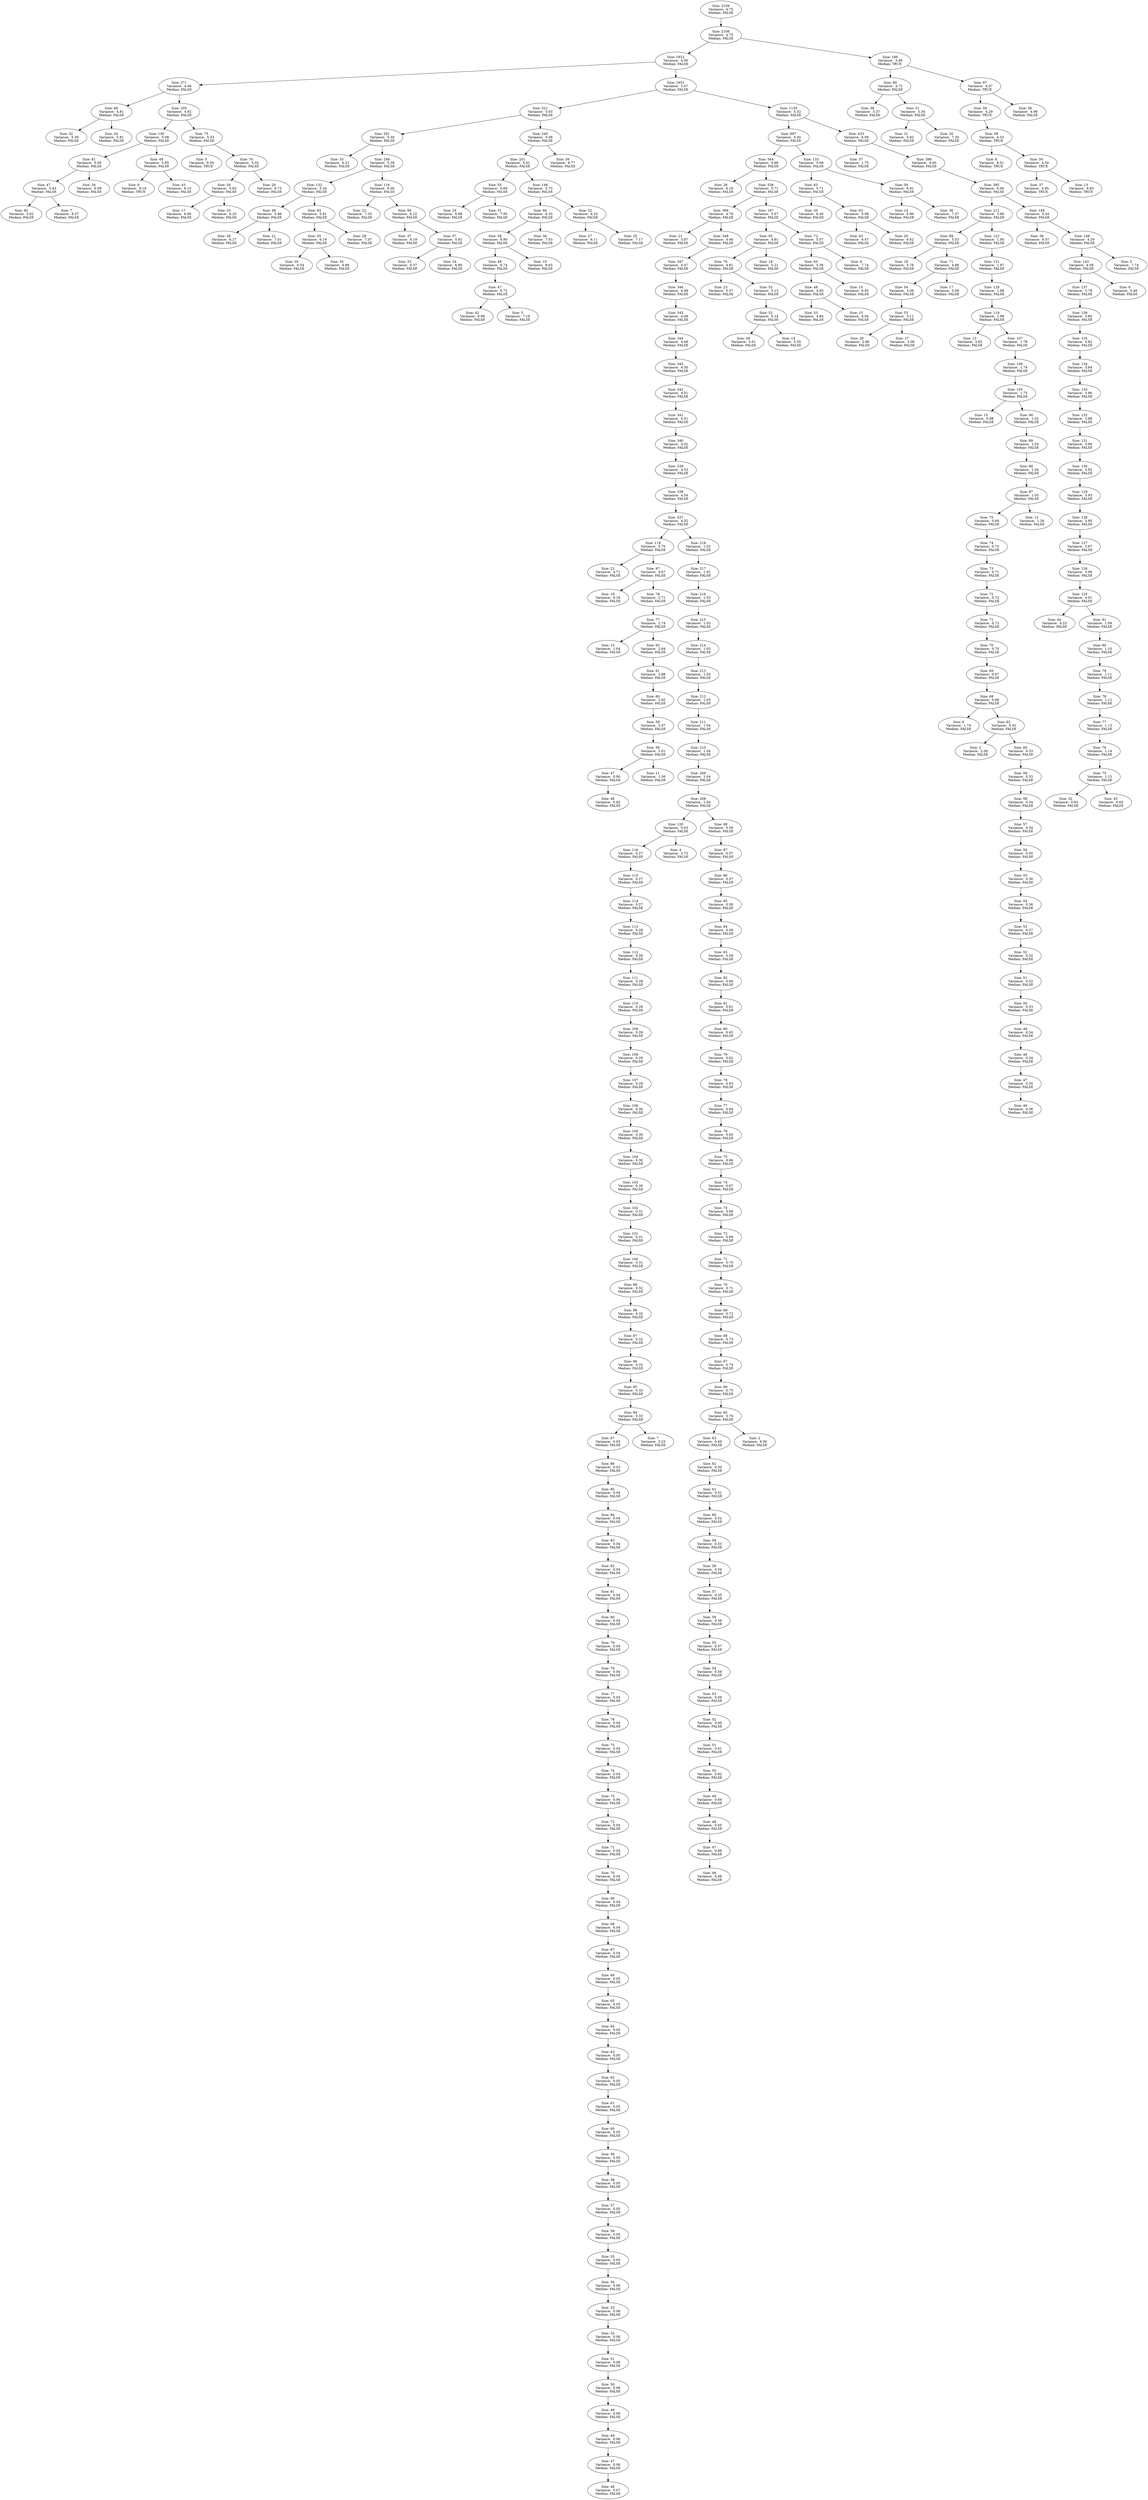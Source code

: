 DIGRAPH G {
"Size: 2109\nVariance:  4.75\nMedian: FALSE" -> "Size: 2108\nVariance:  4.75\nMedian: FALSE" L=0;
"Size: 2108\nVariance:  4.75\nMedian: FALSE" -> "Size: 1922\nVariance:  4.90\nMedian: FALSE" L=1;
"Size: 2108\nVariance:  4.75\nMedian: FALSE" -> "Size: 186\nVariance:  3.89\nMedian: TRUE " L=1;
"Size: 1922\nVariance:  4.90\nMedian: FALSE" -> "Size: 271\nVariance:  4.66\nMedian: FALSE" L=2;
"Size: 1922\nVariance:  4.90\nMedian: FALSE" -> "Size: 1651\nVariance:  5.07\nMedian: FALSE" L=2;
"Size: 271\nVariance:  4.66\nMedian: FALSE" -> "Size: 66\nVariance:  4.81\nMedian: FALSE" L=3;
"Size: 271\nVariance:  4.66\nMedian: FALSE" -> "Size: 205\nVariance:  4.92\nMedian: FALSE" L=3;
"Size: 66\nVariance:  4.81\nMedian: FALSE" -> "Size: 32\nVariance:  5.39\nMedian: FALSE" L=4;
"Size: 66\nVariance:  4.81\nMedian: FALSE" -> "Size: 34\nVariance:  5.81\nMedian: FALSE" L=4;
"Size: 205\nVariance:  4.92\nMedian: FALSE" -> "Size: 130\nVariance:  5.08\nMedian: FALSE" L=4;
"Size: 205\nVariance:  4.92\nMedian: FALSE" -> "Size: 75\nVariance:  5.33\nMedian: FALSE" L=4;
"Size: 130\nVariance:  5.08\nMedian: FALSE" -> "Size: 81\nVariance:  5.09\nMedian: FALSE" L=5;
"Size: 130\nVariance:  5.08\nMedian: FALSE" -> "Size: 49\nVariance:  5.85\nMedian: FALSE" L=5;
"Size: 81\nVariance:  5.09\nMedian: FALSE" -> "Size: 47\nVariance:  5.43\nMedian: FALSE" L=6;
"Size: 81\nVariance:  5.09\nMedian: FALSE" -> "Size: 34\nVariance:  6.09\nMedian: FALSE" L=6;
"Size: 47\nVariance:  5.43\nMedian: FALSE" -> "Size: 40\nVariance:  5.62\nMedian: FALSE" L=7;
"Size: 47\nVariance:  5.43\nMedian: FALSE" -> "Size: 7\nVariance:  8.57\nMedian: FALSE" L=7;
"Size: 49\nVariance:  5.85\nMedian: FALSE" -> "Size: 6\nVariance:  9.18\nMedian: TRUE " L=6;
"Size: 49\nVariance:  5.85\nMedian: FALSE" -> "Size: 43\nVariance:  6.10\nMedian: FALSE" L=6;
"Size: 75\nVariance:  5.33\nMedian: FALSE" -> "Size: 5\nVariance:  9.54\nMedian: TRUE " L=5;
"Size: 75\nVariance:  5.33\nMedian: FALSE" -> "Size: 70\nVariance:  5.32\nMedian: FALSE" L=5;
"Size: 70\nVariance:  5.32\nMedian: FALSE" -> "Size: 50\nVariance:  5.63\nMedian: FALSE" L=6;
"Size: 70\nVariance:  5.32\nMedian: FALSE" -> "Size: 20\nVariance:  6.73\nMedian: FALSE" L=6;
"Size: 50\nVariance:  5.63\nMedian: FALSE" -> "Size: 17\nVariance:  6.90\nMedian: FALSE" L=7;
"Size: 50\nVariance:  5.63\nMedian: FALSE" -> "Size: 33\nVariance:  6.20\nMedian: FALSE" L=7;
"Size: 1651\nVariance:  5.07\nMedian: FALSE" -> "Size: 521\nVariance:  5.03\nMedian: FALSE" L=3;
"Size: 1651\nVariance:  5.07\nMedian: FALSE" -> "Size: 1130\nVariance:  5.32\nMedian: FALSE" L=3;
"Size: 521\nVariance:  5.03\nMedian: FALSE" -> "Size: 281\nVariance:  5.30\nMedian: FALSE" L=4;
"Size: 521\nVariance:  5.03\nMedian: FALSE" -> "Size: 240\nVariance:  5.58\nMedian: FALSE" L=4;
"Size: 281\nVariance:  5.30\nMedian: FALSE" -> "Size: 33\nVariance:  6.21\nMedian: FALSE" L=5;
"Size: 281\nVariance:  5.30\nMedian: FALSE" -> "Size: 248\nVariance:  5.38\nMedian: FALSE" L=5;
"Size: 248\nVariance:  5.38\nMedian: FALSE" -> "Size: 132\nVariance:  5.34\nMedian: FALSE" L=6;
"Size: 248\nVariance:  5.38\nMedian: FALSE" -> "Size: 116\nVariance:  6.00\nMedian: FALSE" L=6;
"Size: 132\nVariance:  5.34\nMedian: FALSE" -> "Size: 49\nVariance:  5.88\nMedian: FALSE" L=7;
"Size: 132\nVariance:  5.34\nMedian: FALSE" -> "Size: 83\nVariance:  5.81\nMedian: FALSE" L=7;
"Size: 49\nVariance:  5.88\nMedian: FALSE" -> "Size: 28\nVariance:  6.27\nMedian: FALSE" L=8;
"Size: 49\nVariance:  5.88\nMedian: FALSE" -> "Size: 21\nVariance:  7.01\nMedian: FALSE" L=8;
"Size: 83\nVariance:  5.81\nMedian: FALSE" -> "Size: 55\nVariance:  6.19\nMedian: FALSE" L=8;
"Size: 83\nVariance:  5.81\nMedian: FALSE" -> "Size: 28\nVariance:  7.07\nMedian: FALSE" L=8;
"Size: 55\nVariance:  6.19\nMedian: FALSE" -> "Size: 20\nVariance:  6.54\nMedian: FALSE" L=9;
"Size: 55\nVariance:  6.19\nMedian: FALSE" -> "Size: 35\nVariance:  6.86\nMedian: FALSE" L=9;
"Size: 116\nVariance:  6.00\nMedian: FALSE" -> "Size: 22\nVariance:  7.33\nMedian: FALSE" L=7;
"Size: 116\nVariance:  6.00\nMedian: FALSE" -> "Size: 94\nVariance:  6.22\nMedian: FALSE" L=7;
"Size: 94\nVariance:  6.22\nMedian: FALSE" -> "Size: 37\nVariance:  8.19\nMedian: FALSE" L=8;
"Size: 94\nVariance:  6.22\nMedian: FALSE" -> "Size: 57\nVariance:  5.92\nMedian: FALSE" L=8;
"Size: 57\nVariance:  5.92\nMedian: FALSE" -> "Size: 33\nVariance:  6.37\nMedian: FALSE" L=9;
"Size: 57\nVariance:  5.92\nMedian: FALSE" -> "Size: 24\nVariance:  6.90\nMedian: FALSE" L=9;
"Size: 240\nVariance:  5.58\nMedian: FALSE" -> "Size: 201\nVariance:  5.41\nMedian: FALSE" L=5;
"Size: 240\nVariance:  5.58\nMedian: FALSE" -> "Size: 39\nVariance:  6.77\nMedian: FALSE" L=5;
"Size: 201\nVariance:  5.41\nMedian: FALSE" -> "Size: 55\nVariance:  6.69\nMedian: FALSE" L=6;
"Size: 201\nVariance:  5.41\nMedian: FALSE" -> "Size: 146\nVariance:  5.73\nMedian: FALSE" L=6;
"Size: 55\nVariance:  6.69\nMedian: FALSE" -> "Size: 24\nVariance:  6.88\nMedian: FALSE" L=7;
"Size: 55\nVariance:  6.69\nMedian: FALSE" -> "Size: 31\nVariance:  7.95\nMedian: FALSE" L=7;
"Size: 146\nVariance:  5.73\nMedian: FALSE" -> "Size: 94\nVariance:  6.33\nMedian: FALSE" L=7;
"Size: 146\nVariance:  5.73\nMedian: FALSE" -> "Size: 52\nVariance:  6.23\nMedian: FALSE" L=7;
"Size: 94\nVariance:  6.33\nMedian: FALSE" -> "Size: 58\nVariance:  6.80\nMedian: FALSE" L=8;
"Size: 94\nVariance:  6.33\nMedian: FALSE" -> "Size: 36\nVariance:  7.03\nMedian: FALSE" L=8;
"Size: 58\nVariance:  6.80\nMedian: FALSE" -> "Size: 48\nVariance:  6.74\nMedian: FALSE" L=9;
"Size: 58\nVariance:  6.80\nMedian: FALSE" -> "Size: 10\nVariance:  8.63\nMedian: FALSE" L=9;
"Size: 48\nVariance:  6.74\nMedian: FALSE" -> "Size: 47\nVariance:  6.72\nMedian: FALSE" L=10;
"Size: 47\nVariance:  6.72\nMedian: FALSE" -> "Size: 42\nVariance:  6.89\nMedian: FALSE" L=11;
"Size: 47\nVariance:  6.72\nMedian: FALSE" -> "Size: 5\nVariance:  7.19\nMedian: FALSE" L=11;
"Size: 52\nVariance:  6.23\nMedian: FALSE" -> "Size: 27\nVariance:  6.11\nMedian: FALSE" L=8;
"Size: 52\nVariance:  6.23\nMedian: FALSE" -> "Size: 25\nVariance:  7.17\nMedian: FALSE" L=8;
"Size: 1130\nVariance:  5.32\nMedian: FALSE" -> "Size: 697\nVariance:  5.45\nMedian: FALSE" L=4;
"Size: 1130\nVariance:  5.32\nMedian: FALSE" -> "Size: 433\nVariance:  6.09\nMedian: FALSE" L=4;
"Size: 697\nVariance:  5.45\nMedian: FALSE" -> "Size: 564\nVariance:  5.66\nMedian: FALSE" L=5;
"Size: 697\nVariance:  5.45\nMedian: FALSE" -> "Size: 133\nVariance:  5.66\nMedian: FALSE" L=5;
"Size: 564\nVariance:  5.66\nMedian: FALSE" -> "Size: 28\nVariance:  6.16\nMedian: FALSE" L=6;
"Size: 564\nVariance:  5.66\nMedian: FALSE" -> "Size: 536\nVariance:  5.71\nMedian: FALSE" L=6;
"Size: 536\nVariance:  5.71\nMedian: FALSE" -> "Size: 369\nVariance:  4.79\nMedian: FALSE" L=7;
"Size: 536\nVariance:  5.71\nMedian: FALSE" -> "Size: 167\nVariance:  5.57\nMedian: FALSE" L=7;
"Size: 369\nVariance:  4.79\nMedian: FALSE" -> "Size: 21\nVariance:  5.87\nMedian: FALSE" L=8;
"Size: 369\nVariance:  4.79\nMedian: FALSE" -> "Size: 348\nVariance:  4.46\nMedian: FALSE" L=8;
"Size: 348\nVariance:  4.46\nMedian: FALSE" -> "Size: 347\nVariance:  4.47\nMedian: FALSE" L=9;
"Size: 347\nVariance:  4.47\nMedian: FALSE" -> "Size: 346\nVariance:  4.48\nMedian: FALSE" L=10;
"Size: 346\nVariance:  4.48\nMedian: FALSE" -> "Size: 345\nVariance:  4.48\nMedian: FALSE" L=11;
"Size: 345\nVariance:  4.48\nMedian: FALSE" -> "Size: 344\nVariance:  4.49\nMedian: FALSE" L=12;
"Size: 344\nVariance:  4.49\nMedian: FALSE" -> "Size: 343\nVariance:  4.50\nMedian: FALSE" L=13;
"Size: 343\nVariance:  4.50\nMedian: FALSE" -> "Size: 342\nVariance:  4.51\nMedian: FALSE" L=14;
"Size: 342\nVariance:  4.51\nMedian: FALSE" -> "Size: 341\nVariance:  4.51\nMedian: FALSE" L=15;
"Size: 341\nVariance:  4.51\nMedian: FALSE" -> "Size: 340\nVariance:  4.52\nMedian: FALSE" L=16;
"Size: 340\nVariance:  4.52\nMedian: FALSE" -> "Size: 339\nVariance:  4.53\nMedian: FALSE" L=17;
"Size: 339\nVariance:  4.53\nMedian: FALSE" -> "Size: 338\nVariance:  4.54\nMedian: FALSE" L=18;
"Size: 338\nVariance:  4.54\nMedian: FALSE" -> "Size: 337\nVariance:  4.52\nMedian: FALSE" L=19;
"Size: 337\nVariance:  4.52\nMedian: FALSE" -> "Size: 119\nVariance:  5.70\nMedian: FALSE" L=20;
"Size: 337\nVariance:  4.52\nMedian: FALSE" -> "Size: 218\nVariance:  1.02\nMedian: FALSE" L=20;
"Size: 119\nVariance:  5.70\nMedian: FALSE" -> "Size: 22\nVariance:  4.71\nMedian: FALSE" L=21;
"Size: 119\nVariance:  5.70\nMedian: FALSE" -> "Size: 97\nVariance:  4.67\nMedian: FALSE" L=21;
"Size: 97\nVariance:  4.67\nMedian: FALSE" -> "Size: 19\nVariance:  0.16\nMedian: FALSE" L=22;
"Size: 97\nVariance:  4.67\nMedian: FALSE" -> "Size: 78\nVariance:  2.71\nMedian: FALSE" L=22;
"Size: 78\nVariance:  2.71\nMedian: FALSE" -> "Size: 77\nVariance:  2.74\nMedian: FALSE" L=23;
"Size: 77\nVariance:  2.74\nMedian: FALSE" -> "Size: 15\nVariance:  1.04\nMedian: FALSE" L=24;
"Size: 77\nVariance:  2.74\nMedian: FALSE" -> "Size: 62\nVariance:  2.84\nMedian: FALSE" L=24;
"Size: 62\nVariance:  2.84\nMedian: FALSE" -> "Size: 61\nVariance:  2.88\nMedian: FALSE" L=25;
"Size: 61\nVariance:  2.88\nMedian: FALSE" -> "Size: 60\nVariance:  2.92\nMedian: FALSE" L=26;
"Size: 60\nVariance:  2.92\nMedian: FALSE" -> "Size: 59\nVariance:  2.97\nMedian: FALSE" L=27;
"Size: 59\nVariance:  2.97\nMedian: FALSE" -> "Size: 58\nVariance:  3.01\nMedian: FALSE" L=28;
"Size: 58\nVariance:  3.01\nMedian: FALSE" -> "Size: 47\nVariance:  0.90\nMedian: FALSE" L=29;
"Size: 58\nVariance:  3.01\nMedian: FALSE" -> "Size: 11\nVariance:  1.56\nMedian: FALSE" L=29;
"Size: 47\nVariance:  0.90\nMedian: FALSE" -> "Size: 46\nVariance:  0.92\nMedian: FALSE" L=30;
"Size: 218\nVariance:  1.02\nMedian: FALSE" -> "Size: 217\nVariance:  1.02\nMedian: FALSE" L=21;
"Size: 217\nVariance:  1.02\nMedian: FALSE" -> "Size: 216\nVariance:  1.03\nMedian: FALSE" L=22;
"Size: 216\nVariance:  1.03\nMedian: FALSE" -> "Size: 215\nVariance:  1.03\nMedian: FALSE" L=23;
"Size: 215\nVariance:  1.03\nMedian: FALSE" -> "Size: 214\nVariance:  1.03\nMedian: FALSE" L=24;
"Size: 214\nVariance:  1.03\nMedian: FALSE" -> "Size: 213\nVariance:  1.03\nMedian: FALSE" L=25;
"Size: 213\nVariance:  1.03\nMedian: FALSE" -> "Size: 212\nVariance:  1.03\nMedian: FALSE" L=26;
"Size: 212\nVariance:  1.03\nMedian: FALSE" -> "Size: 211\nVariance:  1.04\nMedian: FALSE" L=27;
"Size: 211\nVariance:  1.04\nMedian: FALSE" -> "Size: 210\nVariance:  1.04\nMedian: FALSE" L=28;
"Size: 210\nVariance:  1.04\nMedian: FALSE" -> "Size: 209\nVariance:  1.04\nMedian: FALSE" L=29;
"Size: 209\nVariance:  1.04\nMedian: FALSE" -> "Size: 208\nVariance:  1.04\nMedian: FALSE" L=30;
"Size: 208\nVariance:  1.04\nMedian: FALSE" -> "Size: 120\nVariance:  0.63\nMedian: FALSE" L=31;
"Size: 208\nVariance:  1.04\nMedian: FALSE" -> "Size: 88\nVariance:  0.56\nMedian: FALSE" L=31;
"Size: 120\nVariance:  0.63\nMedian: FALSE" -> "Size: 116\nVariance:  0.27\nMedian: FALSE" L=32;
"Size: 120\nVariance:  0.63\nMedian: FALSE" -> "Size: 4\nVariance:  3.73\nMedian: FALSE" L=32;
"Size: 116\nVariance:  0.27\nMedian: FALSE" -> "Size: 115\nVariance:  0.27\nMedian: FALSE" L=33;
"Size: 115\nVariance:  0.27\nMedian: FALSE" -> "Size: 114\nVariance:  0.27\nMedian: FALSE" L=34;
"Size: 114\nVariance:  0.27\nMedian: FALSE" -> "Size: 113\nVariance:  0.28\nMedian: FALSE" L=35;
"Size: 113\nVariance:  0.28\nMedian: FALSE" -> "Size: 112\nVariance:  0.28\nMedian: FALSE" L=36;
"Size: 112\nVariance:  0.28\nMedian: FALSE" -> "Size: 111\nVariance:  0.28\nMedian: FALSE" L=37;
"Size: 111\nVariance:  0.28\nMedian: FALSE" -> "Size: 110\nVariance:  0.28\nMedian: FALSE" L=38;
"Size: 110\nVariance:  0.28\nMedian: FALSE" -> "Size: 109\nVariance:  0.29\nMedian: FALSE" L=39;
"Size: 109\nVariance:  0.29\nMedian: FALSE" -> "Size: 108\nVariance:  0.29\nMedian: FALSE" L=40;
"Size: 108\nVariance:  0.29\nMedian: FALSE" -> "Size: 107\nVariance:  0.29\nMedian: FALSE" L=41;
"Size: 107\nVariance:  0.29\nMedian: FALSE" -> "Size: 106\nVariance:  0.30\nMedian: FALSE" L=42;
"Size: 106\nVariance:  0.30\nMedian: FALSE" -> "Size: 105\nVariance:  0.30\nMedian: FALSE" L=43;
"Size: 105\nVariance:  0.30\nMedian: FALSE" -> "Size: 104\nVariance:  0.30\nMedian: FALSE" L=44;
"Size: 104\nVariance:  0.30\nMedian: FALSE" -> "Size: 103\nVariance:  0.30\nMedian: FALSE" L=45;
"Size: 103\nVariance:  0.30\nMedian: FALSE" -> "Size: 102\nVariance:  0.31\nMedian: FALSE" L=46;
"Size: 102\nVariance:  0.31\nMedian: FALSE" -> "Size: 101\nVariance:  0.31\nMedian: FALSE" L=47;
"Size: 101\nVariance:  0.31\nMedian: FALSE" -> "Size: 100\nVariance:  0.31\nMedian: FALSE" L=48;
"Size: 100\nVariance:  0.31\nMedian: FALSE" -> "Size: 99\nVariance:  0.32\nMedian: FALSE" L=49;
"Size: 99\nVariance:  0.32\nMedian: FALSE" -> "Size: 98\nVariance:  0.32\nMedian: FALSE" L=50;
"Size: 98\nVariance:  0.32\nMedian: FALSE" -> "Size: 97\nVariance:  0.32\nMedian: FALSE" L=51;
"Size: 97\nVariance:  0.32\nMedian: FALSE" -> "Size: 96\nVariance:  0.33\nMedian: FALSE" L=52;
"Size: 96\nVariance:  0.33\nMedian: FALSE" -> "Size: 95\nVariance:  0.33\nMedian: FALSE" L=53;
"Size: 95\nVariance:  0.33\nMedian: FALSE" -> "Size: 94\nVariance:  0.33\nMedian: FALSE" L=54;
"Size: 94\nVariance:  0.33\nMedian: FALSE" -> "Size: 87\nVariance:  0.03\nMedian: FALSE" L=55;
"Size: 94\nVariance:  0.33\nMedian: FALSE" -> "Size: 7\nVariance:  3.23\nMedian: FALSE" L=55;
"Size: 87\nVariance:  0.03\nMedian: FALSE" -> "Size: 86\nVariance:  0.03\nMedian: FALSE" L=56;
"Size: 86\nVariance:  0.03\nMedian: FALSE" -> "Size: 85\nVariance:  0.04\nMedian: FALSE" L=57;
"Size: 85\nVariance:  0.04\nMedian: FALSE" -> "Size: 84\nVariance:  0.04\nMedian: FALSE" L=58;
"Size: 84\nVariance:  0.04\nMedian: FALSE" -> "Size: 83\nVariance:  0.04\nMedian: FALSE" L=59;
"Size: 83\nVariance:  0.04\nMedian: FALSE" -> "Size: 82\nVariance:  0.04\nMedian: FALSE" L=60;
"Size: 82\nVariance:  0.04\nMedian: FALSE" -> "Size: 81\nVariance:  0.04\nMedian: FALSE" L=61;
"Size: 81\nVariance:  0.04\nMedian: FALSE" -> "Size: 80\nVariance:  0.04\nMedian: FALSE" L=62;
"Size: 80\nVariance:  0.04\nMedian: FALSE" -> "Size: 79\nVariance:  0.04\nMedian: FALSE" L=63;
"Size: 79\nVariance:  0.04\nMedian: FALSE" -> "Size: 78\nVariance:  0.04\nMedian: FALSE" L=64;
"Size: 78\nVariance:  0.04\nMedian: FALSE" -> "Size: 77\nVariance:  0.04\nMedian: FALSE" L=65;
"Size: 77\nVariance:  0.04\nMedian: FALSE" -> "Size: 76\nVariance:  0.04\nMedian: FALSE" L=66;
"Size: 76\nVariance:  0.04\nMedian: FALSE" -> "Size: 75\nVariance:  0.04\nMedian: FALSE" L=67;
"Size: 75\nVariance:  0.04\nMedian: FALSE" -> "Size: 74\nVariance:  0.04\nMedian: FALSE" L=68;
"Size: 74\nVariance:  0.04\nMedian: FALSE" -> "Size: 73\nVariance:  0.04\nMedian: FALSE" L=69;
"Size: 73\nVariance:  0.04\nMedian: FALSE" -> "Size: 72\nVariance:  0.04\nMedian: FALSE" L=70;
"Size: 72\nVariance:  0.04\nMedian: FALSE" -> "Size: 71\nVariance:  0.04\nMedian: FALSE" L=71;
"Size: 71\nVariance:  0.04\nMedian: FALSE" -> "Size: 70\nVariance:  0.04\nMedian: FALSE" L=72;
"Size: 70\nVariance:  0.04\nMedian: FALSE" -> "Size: 69\nVariance:  0.04\nMedian: FALSE" L=73;
"Size: 69\nVariance:  0.04\nMedian: FALSE" -> "Size: 68\nVariance:  0.04\nMedian: FALSE" L=74;
"Size: 68\nVariance:  0.04\nMedian: FALSE" -> "Size: 67\nVariance:  0.04\nMedian: FALSE" L=75;
"Size: 67\nVariance:  0.04\nMedian: FALSE" -> "Size: 66\nVariance:  0.05\nMedian: FALSE" L=76;
"Size: 66\nVariance:  0.05\nMedian: FALSE" -> "Size: 65\nVariance:  0.05\nMedian: FALSE" L=77;
"Size: 65\nVariance:  0.05\nMedian: FALSE" -> "Size: 64\nVariance:  0.05\nMedian: FALSE" L=78;
"Size: 64\nVariance:  0.05\nMedian: FALSE" -> "Size: 63\nVariance:  0.05\nMedian: FALSE" L=79;
"Size: 63\nVariance:  0.05\nMedian: FALSE" -> "Size: 62\nVariance:  0.05\nMedian: FALSE" L=80;
"Size: 62\nVariance:  0.05\nMedian: FALSE" -> "Size: 61\nVariance:  0.05\nMedian: FALSE" L=81;
"Size: 61\nVariance:  0.05\nMedian: FALSE" -> "Size: 60\nVariance:  0.05\nMedian: FALSE" L=82;
"Size: 60\nVariance:  0.05\nMedian: FALSE" -> "Size: 59\nVariance:  0.05\nMedian: FALSE" L=83;
"Size: 59\nVariance:  0.05\nMedian: FALSE" -> "Size: 58\nVariance:  0.05\nMedian: FALSE" L=84;
"Size: 58\nVariance:  0.05\nMedian: FALSE" -> "Size: 57\nVariance:  0.05\nMedian: FALSE" L=85;
"Size: 57\nVariance:  0.05\nMedian: FALSE" -> "Size: 56\nVariance:  0.05\nMedian: FALSE" L=86;
"Size: 56\nVariance:  0.05\nMedian: FALSE" -> "Size: 55\nVariance:  0.05\nMedian: FALSE" L=87;
"Size: 55\nVariance:  0.05\nMedian: FALSE" -> "Size: 54\nVariance:  0.06\nMedian: FALSE" L=88;
"Size: 54\nVariance:  0.06\nMedian: FALSE" -> "Size: 53\nVariance:  0.06\nMedian: FALSE" L=89;
"Size: 53\nVariance:  0.06\nMedian: FALSE" -> "Size: 52\nVariance:  0.06\nMedian: FALSE" L=90;
"Size: 52\nVariance:  0.06\nMedian: FALSE" -> "Size: 51\nVariance:  0.06\nMedian: FALSE" L=91;
"Size: 51\nVariance:  0.06\nMedian: FALSE" -> "Size: 50\nVariance:  0.06\nMedian: FALSE" L=92;
"Size: 50\nVariance:  0.06\nMedian: FALSE" -> "Size: 49\nVariance:  0.06\nMedian: FALSE" L=93;
"Size: 49\nVariance:  0.06\nMedian: FALSE" -> "Size: 48\nVariance:  0.06\nMedian: FALSE" L=94;
"Size: 48\nVariance:  0.06\nMedian: FALSE" -> "Size: 47\nVariance:  0.06\nMedian: FALSE" L=95;
"Size: 47\nVariance:  0.06\nMedian: FALSE" -> "Size: 46\nVariance:  0.07\nMedian: FALSE" L=96;
"Size: 88\nVariance:  0.56\nMedian: FALSE" -> "Size: 87\nVariance:  0.57\nMedian: FALSE" L=32;
"Size: 87\nVariance:  0.57\nMedian: FALSE" -> "Size: 86\nVariance:  0.57\nMedian: FALSE" L=33;
"Size: 86\nVariance:  0.57\nMedian: FALSE" -> "Size: 85\nVariance:  0.58\nMedian: FALSE" L=34;
"Size: 85\nVariance:  0.58\nMedian: FALSE" -> "Size: 84\nVariance:  0.59\nMedian: FALSE" L=35;
"Size: 84\nVariance:  0.59\nMedian: FALSE" -> "Size: 83\nVariance:  0.59\nMedian: FALSE" L=36;
"Size: 83\nVariance:  0.59\nMedian: FALSE" -> "Size: 82\nVariance:  0.60\nMedian: FALSE" L=37;
"Size: 82\nVariance:  0.60\nMedian: FALSE" -> "Size: 81\nVariance:  0.61\nMedian: FALSE" L=38;
"Size: 81\nVariance:  0.61\nMedian: FALSE" -> "Size: 80\nVariance:  0.62\nMedian: FALSE" L=39;
"Size: 80\nVariance:  0.62\nMedian: FALSE" -> "Size: 79\nVariance:  0.62\nMedian: FALSE" L=40;
"Size: 79\nVariance:  0.62\nMedian: FALSE" -> "Size: 78\nVariance:  0.63\nMedian: FALSE" L=41;
"Size: 78\nVariance:  0.63\nMedian: FALSE" -> "Size: 77\nVariance:  0.64\nMedian: FALSE" L=42;
"Size: 77\nVariance:  0.64\nMedian: FALSE" -> "Size: 76\nVariance:  0.65\nMedian: FALSE" L=43;
"Size: 76\nVariance:  0.65\nMedian: FALSE" -> "Size: 75\nVariance:  0.66\nMedian: FALSE" L=44;
"Size: 75\nVariance:  0.66\nMedian: FALSE" -> "Size: 74\nVariance:  0.67\nMedian: FALSE" L=45;
"Size: 74\nVariance:  0.67\nMedian: FALSE" -> "Size: 73\nVariance:  0.68\nMedian: FALSE" L=46;
"Size: 73\nVariance:  0.68\nMedian: FALSE" -> "Size: 72\nVariance:  0.69\nMedian: FALSE" L=47;
"Size: 72\nVariance:  0.69\nMedian: FALSE" -> "Size: 71\nVariance:  0.70\nMedian: FALSE" L=48;
"Size: 71\nVariance:  0.70\nMedian: FALSE" -> "Size: 70\nVariance:  0.71\nMedian: FALSE" L=49;
"Size: 70\nVariance:  0.71\nMedian: FALSE" -> "Size: 69\nVariance:  0.72\nMedian: FALSE" L=50;
"Size: 69\nVariance:  0.72\nMedian: FALSE" -> "Size: 68\nVariance:  0.73\nMedian: FALSE" L=51;
"Size: 68\nVariance:  0.73\nMedian: FALSE" -> "Size: 67\nVariance:  0.74\nMedian: FALSE" L=52;
"Size: 67\nVariance:  0.74\nMedian: FALSE" -> "Size: 66\nVariance:  0.75\nMedian: FALSE" L=53;
"Size: 66\nVariance:  0.75\nMedian: FALSE" -> "Size: 65\nVariance:  0.76\nMedian: FALSE" L=54;
"Size: 65\nVariance:  0.76\nMedian: FALSE" -> "Size: 63\nVariance:  0.49\nMedian: FALSE" L=55;
"Size: 65\nVariance:  0.76\nMedian: FALSE" -> "Size: 2\nVariance:  6.00\nMedian: FALSE" L=55;
"Size: 63\nVariance:  0.49\nMedian: FALSE" -> "Size: 62\nVariance:  0.50\nMedian: FALSE" L=56;
"Size: 62\nVariance:  0.50\nMedian: FALSE" -> "Size: 61\nVariance:  0.51\nMedian: FALSE" L=57;
"Size: 61\nVariance:  0.51\nMedian: FALSE" -> "Size: 60\nVariance:  0.52\nMedian: FALSE" L=58;
"Size: 60\nVariance:  0.52\nMedian: FALSE" -> "Size: 59\nVariance:  0.53\nMedian: FALSE" L=59;
"Size: 59\nVariance:  0.53\nMedian: FALSE" -> "Size: 58\nVariance:  0.54\nMedian: FALSE" L=60;
"Size: 58\nVariance:  0.54\nMedian: FALSE" -> "Size: 57\nVariance:  0.55\nMedian: FALSE" L=61;
"Size: 57\nVariance:  0.55\nMedian: FALSE" -> "Size: 56\nVariance:  0.56\nMedian: FALSE" L=62;
"Size: 56\nVariance:  0.56\nMedian: FALSE" -> "Size: 55\nVariance:  0.57\nMedian: FALSE" L=63;
"Size: 55\nVariance:  0.57\nMedian: FALSE" -> "Size: 54\nVariance:  0.58\nMedian: FALSE" L=64;
"Size: 54\nVariance:  0.58\nMedian: FALSE" -> "Size: 53\nVariance:  0.59\nMedian: FALSE" L=65;
"Size: 53\nVariance:  0.59\nMedian: FALSE" -> "Size: 52\nVariance:  0.60\nMedian: FALSE" L=66;
"Size: 52\nVariance:  0.60\nMedian: FALSE" -> "Size: 51\nVariance:  0.61\nMedian: FALSE" L=67;
"Size: 51\nVariance:  0.61\nMedian: FALSE" -> "Size: 50\nVariance:  0.62\nMedian: FALSE" L=68;
"Size: 50\nVariance:  0.62\nMedian: FALSE" -> "Size: 49\nVariance:  0.64\nMedian: FALSE" L=69;
"Size: 49\nVariance:  0.64\nMedian: FALSE" -> "Size: 48\nVariance:  0.65\nMedian: FALSE" L=70;
"Size: 48\nVariance:  0.65\nMedian: FALSE" -> "Size: 47\nVariance:  0.66\nMedian: FALSE" L=71;
"Size: 47\nVariance:  0.66\nMedian: FALSE" -> "Size: 46\nVariance:  0.68\nMedian: FALSE" L=72;
"Size: 167\nVariance:  5.57\nMedian: FALSE" -> "Size: 95\nVariance:  4.81\nMedian: FALSE" L=8;
"Size: 167\nVariance:  5.57\nMedian: FALSE" -> "Size: 72\nVariance:  5.57\nMedian: FALSE" L=8;
"Size: 95\nVariance:  4.81\nMedian: FALSE" -> "Size: 76\nVariance:  4.91\nMedian: FALSE" L=9;
"Size: 95\nVariance:  4.81\nMedian: FALSE" -> "Size: 19\nVariance:  5.21\nMedian: FALSE" L=9;
"Size: 76\nVariance:  4.91\nMedian: FALSE" -> "Size: 23\nVariance:  5.37\nMedian: FALSE" L=10;
"Size: 76\nVariance:  4.91\nMedian: FALSE" -> "Size: 53\nVariance:  5.13\nMedian: FALSE" L=10;
"Size: 53\nVariance:  5.13\nMedian: FALSE" -> "Size: 52\nVariance:  5.14\nMedian: FALSE" L=11;
"Size: 52\nVariance:  5.14\nMedian: FALSE" -> "Size: 38\nVariance:  5.01\nMedian: FALSE" L=12;
"Size: 52\nVariance:  5.14\nMedian: FALSE" -> "Size: 14\nVariance:  5.35\nMedian: FALSE" L=12;
"Size: 72\nVariance:  5.57\nMedian: FALSE" -> "Size: 63\nVariance:  5.36\nMedian: FALSE" L=9;
"Size: 72\nVariance:  5.57\nMedian: FALSE" -> "Size: 9\nVariance:  7.74\nMedian: FALSE" L=9;
"Size: 63\nVariance:  5.36\nMedian: FALSE" -> "Size: 48\nVariance:  4.95\nMedian: FALSE" L=10;
"Size: 63\nVariance:  5.36\nMedian: FALSE" -> "Size: 15\nVariance:  6.93\nMedian: FALSE" L=10;
"Size: 48\nVariance:  4.95\nMedian: FALSE" -> "Size: 33\nVariance:  4.84\nMedian: FALSE" L=11;
"Size: 48\nVariance:  4.95\nMedian: FALSE" -> "Size: 15\nVariance:  6.04\nMedian: FALSE" L=11;
"Size: 133\nVariance:  5.66\nMedian: FALSE" -> "Size: 83\nVariance:  5.71\nMedian: FALSE" L=6;
"Size: 133\nVariance:  5.66\nMedian: FALSE" -> "Size: 50\nVariance:  6.91\nMedian: FALSE" L=6;
"Size: 83\nVariance:  5.71\nMedian: FALSE" -> "Size: 20\nVariance:  6.40\nMedian: FALSE" L=7;
"Size: 83\nVariance:  5.71\nMedian: FALSE" -> "Size: 63\nVariance:  5.98\nMedian: FALSE" L=7;
"Size: 63\nVariance:  5.98\nMedian: FALSE" -> "Size: 43\nVariance:  6.47\nMedian: FALSE" L=8;
"Size: 63\nVariance:  5.98\nMedian: FALSE" -> "Size: 20\nVariance:  6.62\nMedian: FALSE" L=8;
"Size: 50\nVariance:  6.91\nMedian: FALSE" -> "Size: 14\nVariance:  6.90\nMedian: FALSE" L=7;
"Size: 50\nVariance:  6.91\nMedian: FALSE" -> "Size: 36\nVariance:  7.37\nMedian: FALSE" L=7;
"Size: 433\nVariance:  6.09\nMedian: FALSE" -> "Size: 37\nVariance:  1.75\nMedian: FALSE" L=5;
"Size: 433\nVariance:  6.09\nMedian: FALSE" -> "Size: 396\nVariance:  6.00\nMedian: FALSE" L=5;
"Size: 396\nVariance:  6.00\nMedian: FALSE" -> "Size: 395\nVariance:  6.00\nMedian: FALSE" L=6;
"Size: 395\nVariance:  6.00\nMedian: FALSE" -> "Size: 211\nVariance:  5.86\nMedian: FALSE" L=7;
"Size: 395\nVariance:  6.00\nMedian: FALSE" -> "Size: 184\nVariance:  5.45\nMedian: FALSE" L=7;
"Size: 211\nVariance:  5.86\nMedian: FALSE" -> "Size: 89\nVariance:  5.53\nMedian: FALSE" L=8;
"Size: 211\nVariance:  5.86\nMedian: FALSE" -> "Size: 122\nVariance:  1.95\nMedian: FALSE" L=8;
"Size: 89\nVariance:  5.53\nMedian: FALSE" -> "Size: 18\nVariance:  5.76\nMedian: FALSE" L=9;
"Size: 89\nVariance:  5.53\nMedian: FALSE" -> "Size: 71\nVariance:  4.88\nMedian: FALSE" L=9;
"Size: 71\nVariance:  4.88\nMedian: FALSE" -> "Size: 54\nVariance:  3.06\nMedian: FALSE" L=10;
"Size: 71\nVariance:  4.88\nMedian: FALSE" -> "Size: 17\nVariance:  5.09\nMedian: FALSE" L=10;
"Size: 54\nVariance:  3.06\nMedian: FALSE" -> "Size: 53\nVariance:  3.11\nMedian: FALSE" L=11;
"Size: 53\nVariance:  3.11\nMedian: FALSE" -> "Size: 26\nVariance:  2.86\nMedian: FALSE" L=12;
"Size: 53\nVariance:  3.11\nMedian: FALSE" -> "Size: 27\nVariance:  3.06\nMedian: FALSE" L=12;
"Size: 122\nVariance:  1.95\nMedian: FALSE" -> "Size: 121\nVariance:  1.97\nMedian: FALSE" L=9;
"Size: 121\nVariance:  1.97\nMedian: FALSE" -> "Size: 120\nVariance:  1.98\nMedian: FALSE" L=10;
"Size: 120\nVariance:  1.98\nMedian: FALSE" -> "Size: 119\nVariance:  1.99\nMedian: FALSE" L=11;
"Size: 119\nVariance:  1.99\nMedian: FALSE" -> "Size: 12\nVariance:  3.83\nMedian: FALSE" L=12;
"Size: 119\nVariance:  1.99\nMedian: FALSE" -> "Size: 107\nVariance:  1.78\nMedian: FALSE" L=12;
"Size: 107\nVariance:  1.78\nMedian: FALSE" -> "Size: 106\nVariance:  1.74\nMedian: FALSE" L=13;
"Size: 106\nVariance:  1.74\nMedian: FALSE" -> "Size: 105\nVariance:  1.75\nMedian: FALSE" L=14;
"Size: 105\nVariance:  1.75\nMedian: FALSE" -> "Size: 15\nVariance:  0.88\nMedian: FALSE" L=15;
"Size: 105\nVariance:  1.75\nMedian: FALSE" -> "Size: 90\nVariance:  1.02\nMedian: FALSE" L=15;
"Size: 90\nVariance:  1.02\nMedian: FALSE" -> "Size: 89\nVariance:  1.03\nMedian: FALSE" L=16;
"Size: 89\nVariance:  1.03\nMedian: FALSE" -> "Size: 88\nVariance:  1.04\nMedian: FALSE" L=17;
"Size: 88\nVariance:  1.04\nMedian: FALSE" -> "Size: 87\nVariance:  1.05\nMedian: FALSE" L=18;
"Size: 87\nVariance:  1.05\nMedian: FALSE" -> "Size: 75\nVariance:  0.69\nMedian: FALSE" L=19;
"Size: 87\nVariance:  1.05\nMedian: FALSE" -> "Size: 12\nVariance:  1.26\nMedian: FALSE" L=19;
"Size: 75\nVariance:  0.69\nMedian: FALSE" -> "Size: 74\nVariance:  0.70\nMedian: FALSE" L=20;
"Size: 74\nVariance:  0.70\nMedian: FALSE" -> "Size: 73\nVariance:  0.71\nMedian: FALSE" L=21;
"Size: 73\nVariance:  0.71\nMedian: FALSE" -> "Size: 72\nVariance:  0.72\nMedian: FALSE" L=22;
"Size: 72\nVariance:  0.72\nMedian: FALSE" -> "Size: 71\nVariance:  0.73\nMedian: FALSE" L=23;
"Size: 71\nVariance:  0.73\nMedian: FALSE" -> "Size: 70\nVariance:  0.70\nMedian: FALSE" L=24;
"Size: 70\nVariance:  0.70\nMedian: FALSE" -> "Size: 69\nVariance:  0.67\nMedian: FALSE" L=25;
"Size: 69\nVariance:  0.67\nMedian: FALSE" -> "Size: 68\nVariance:  0.68\nMedian: FALSE" L=26;
"Size: 68\nVariance:  0.68\nMedian: FALSE" -> "Size: 6\nVariance:  1.74\nMedian: FALSE" L=27;
"Size: 68\nVariance:  0.68\nMedian: FALSE" -> "Size: 62\nVariance:  0.42\nMedian: FALSE" L=27;
"Size: 62\nVariance:  0.42\nMedian: FALSE" -> "Size: 2\nVariance:  2.00\nMedian: FALSE" L=28;
"Size: 62\nVariance:  0.42\nMedian: FALSE" -> "Size: 60\nVariance:  0.33\nMedian: FALSE" L=28;
"Size: 60\nVariance:  0.33\nMedian: FALSE" -> "Size: 59\nVariance:  0.33\nMedian: FALSE" L=29;
"Size: 59\nVariance:  0.33\nMedian: FALSE" -> "Size: 58\nVariance:  0.34\nMedian: FALSE" L=30;
"Size: 58\nVariance:  0.34\nMedian: FALSE" -> "Size: 57\nVariance:  0.34\nMedian: FALSE" L=31;
"Size: 57\nVariance:  0.34\nMedian: FALSE" -> "Size: 56\nVariance:  0.35\nMedian: FALSE" L=32;
"Size: 56\nVariance:  0.35\nMedian: FALSE" -> "Size: 55\nVariance:  0.36\nMedian: FALSE" L=33;
"Size: 55\nVariance:  0.36\nMedian: FALSE" -> "Size: 54\nVariance:  0.36\nMedian: FALSE" L=34;
"Size: 54\nVariance:  0.36\nMedian: FALSE" -> "Size: 53\nVariance:  0.37\nMedian: FALSE" L=35;
"Size: 53\nVariance:  0.37\nMedian: FALSE" -> "Size: 52\nVariance:  0.32\nMedian: FALSE" L=36;
"Size: 52\nVariance:  0.32\nMedian: FALSE" -> "Size: 51\nVariance:  0.32\nMedian: FALSE" L=37;
"Size: 51\nVariance:  0.32\nMedian: FALSE" -> "Size: 50\nVariance:  0.33\nMedian: FALSE" L=38;
"Size: 50\nVariance:  0.33\nMedian: FALSE" -> "Size: 49\nVariance:  0.34\nMedian: FALSE" L=39;
"Size: 49\nVariance:  0.34\nMedian: FALSE" -> "Size: 48\nVariance:  0.34\nMedian: FALSE" L=40;
"Size: 48\nVariance:  0.34\nMedian: FALSE" -> "Size: 47\nVariance:  0.35\nMedian: FALSE" L=41;
"Size: 47\nVariance:  0.35\nMedian: FALSE" -> "Size: 46\nVariance:  0.36\nMedian: FALSE" L=42;
"Size: 184\nVariance:  5.45\nMedian: FALSE" -> "Size: 36\nVariance:  6.07\nMedian: FALSE" L=8;
"Size: 184\nVariance:  5.45\nMedian: FALSE" -> "Size: 148\nVariance:  4.29\nMedian: FALSE" L=8;
"Size: 148\nVariance:  4.29\nMedian: FALSE" -> "Size: 143\nVariance:  4.08\nMedian: FALSE" L=9;
"Size: 148\nVariance:  4.29\nMedian: FALSE" -> "Size: 5\nVariance:  7.74\nMedian: FALSE" L=9;
"Size: 143\nVariance:  4.08\nMedian: FALSE" -> "Size: 137\nVariance:  3.78\nMedian: FALSE" L=10;
"Size: 143\nVariance:  4.08\nMedian: FALSE" -> "Size: 6\nVariance:  5.46\nMedian: FALSE" L=10;
"Size: 137\nVariance:  3.78\nMedian: FALSE" -> "Size: 136\nVariance:  3.80\nMedian: FALSE" L=11;
"Size: 136\nVariance:  3.80\nMedian: FALSE" -> "Size: 135\nVariance:  3.82\nMedian: FALSE" L=12;
"Size: 135\nVariance:  3.82\nMedian: FALSE" -> "Size: 134\nVariance:  3.84\nMedian: FALSE" L=13;
"Size: 134\nVariance:  3.84\nMedian: FALSE" -> "Size: 133\nVariance:  3.86\nMedian: FALSE" L=14;
"Size: 133\nVariance:  3.86\nMedian: FALSE" -> "Size: 132\nVariance:  3.88\nMedian: FALSE" L=15;
"Size: 132\nVariance:  3.88\nMedian: FALSE" -> "Size: 131\nVariance:  3.90\nMedian: FALSE" L=16;
"Size: 131\nVariance:  3.90\nMedian: FALSE" -> "Size: 130\nVariance:  3.92\nMedian: FALSE" L=17;
"Size: 130\nVariance:  3.92\nMedian: FALSE" -> "Size: 129\nVariance:  3.93\nMedian: FALSE" L=18;
"Size: 129\nVariance:  3.93\nMedian: FALSE" -> "Size: 128\nVariance:  3.95\nMedian: FALSE" L=19;
"Size: 128\nVariance:  3.95\nMedian: FALSE" -> "Size: 127\nVariance:  3.97\nMedian: FALSE" L=20;
"Size: 127\nVariance:  3.97\nMedian: FALSE" -> "Size: 126\nVariance:  3.99\nMedian: FALSE" L=21;
"Size: 126\nVariance:  3.99\nMedian: FALSE" -> "Size: 125\nVariance:  4.01\nMedian: FALSE" L=22;
"Size: 125\nVariance:  4.01\nMedian: FALSE" -> "Size: 44\nVariance:  4.23\nMedian: FALSE" L=23;
"Size: 125\nVariance:  4.01\nMedian: FALSE" -> "Size: 81\nVariance:  1.09\nMedian: FALSE" L=23;
"Size: 81\nVariance:  1.09\nMedian: FALSE" -> "Size: 80\nVariance:  1.10\nMedian: FALSE" L=24;
"Size: 80\nVariance:  1.10\nMedian: FALSE" -> "Size: 79\nVariance:  1.11\nMedian: FALSE" L=25;
"Size: 79\nVariance:  1.11\nMedian: FALSE" -> "Size: 78\nVariance:  1.12\nMedian: FALSE" L=26;
"Size: 78\nVariance:  1.12\nMedian: FALSE" -> "Size: 77\nVariance:  1.13\nMedian: FALSE" L=27;
"Size: 77\nVariance:  1.13\nMedian: FALSE" -> "Size: 76\nVariance:  1.14\nMedian: FALSE" L=28;
"Size: 76\nVariance:  1.14\nMedian: FALSE" -> "Size: 75\nVariance:  1.15\nMedian: FALSE" L=29;
"Size: 75\nVariance:  1.15\nMedian: FALSE" -> "Size: 32\nVariance:  0.93\nMedian: FALSE" L=30;
"Size: 75\nVariance:  1.15\nMedian: FALSE" -> "Size: 43\nVariance:  0.65\nMedian: FALSE" L=30;
"Size: 186\nVariance:  3.89\nMedian: TRUE " -> "Size: 89\nVariance:  4.72\nMedian: FALSE" L=2;
"Size: 186\nVariance:  3.89\nMedian: TRUE " -> "Size: 97\nVariance:  4.07\nMedian: TRUE " L=2;
"Size: 89\nVariance:  4.72\nMedian: FALSE" -> "Size: 38\nVariance:  5.37\nMedian: FALSE" L=3;
"Size: 89\nVariance:  4.72\nMedian: FALSE" -> "Size: 51\nVariance:  5.34\nMedian: FALSE" L=3;
"Size: 51\nVariance:  5.34\nMedian: FALSE" -> "Size: 31\nVariance:  5.83\nMedian: FALSE" L=4;
"Size: 51\nVariance:  5.34\nMedian: FALSE" -> "Size: 20\nVariance:  7.20\nMedian: FALSE" L=4;
"Size: 97\nVariance:  4.07\nMedian: TRUE " -> "Size: 59\nVariance:  4.29\nMedian: TRUE " L=3;
"Size: 97\nVariance:  4.07\nMedian: TRUE " -> "Size: 38\nVariance:  4.98\nMedian: FALSE" L=3;
"Size: 59\nVariance:  4.29\nMedian: TRUE " -> "Size: 58\nVariance:  4.33\nMedian: TRUE " L=4;
"Size: 58\nVariance:  4.33\nMedian: TRUE " -> "Size: 8\nVariance:  8.51\nMedian: TRUE " L=5;
"Size: 58\nVariance:  4.33\nMedian: TRUE " -> "Size: 50\nVariance:  4.50\nMedian: TRUE " L=5;
"Size: 50\nVariance:  4.50\nMedian: TRUE " -> "Size: 37\nVariance:  4.95\nMedian: TRUE " L=6;
"Size: 50\nVariance:  4.50\nMedian: TRUE " -> "Size: 13\nVariance:  6.83\nMedian: TRUE " L=6;
}
